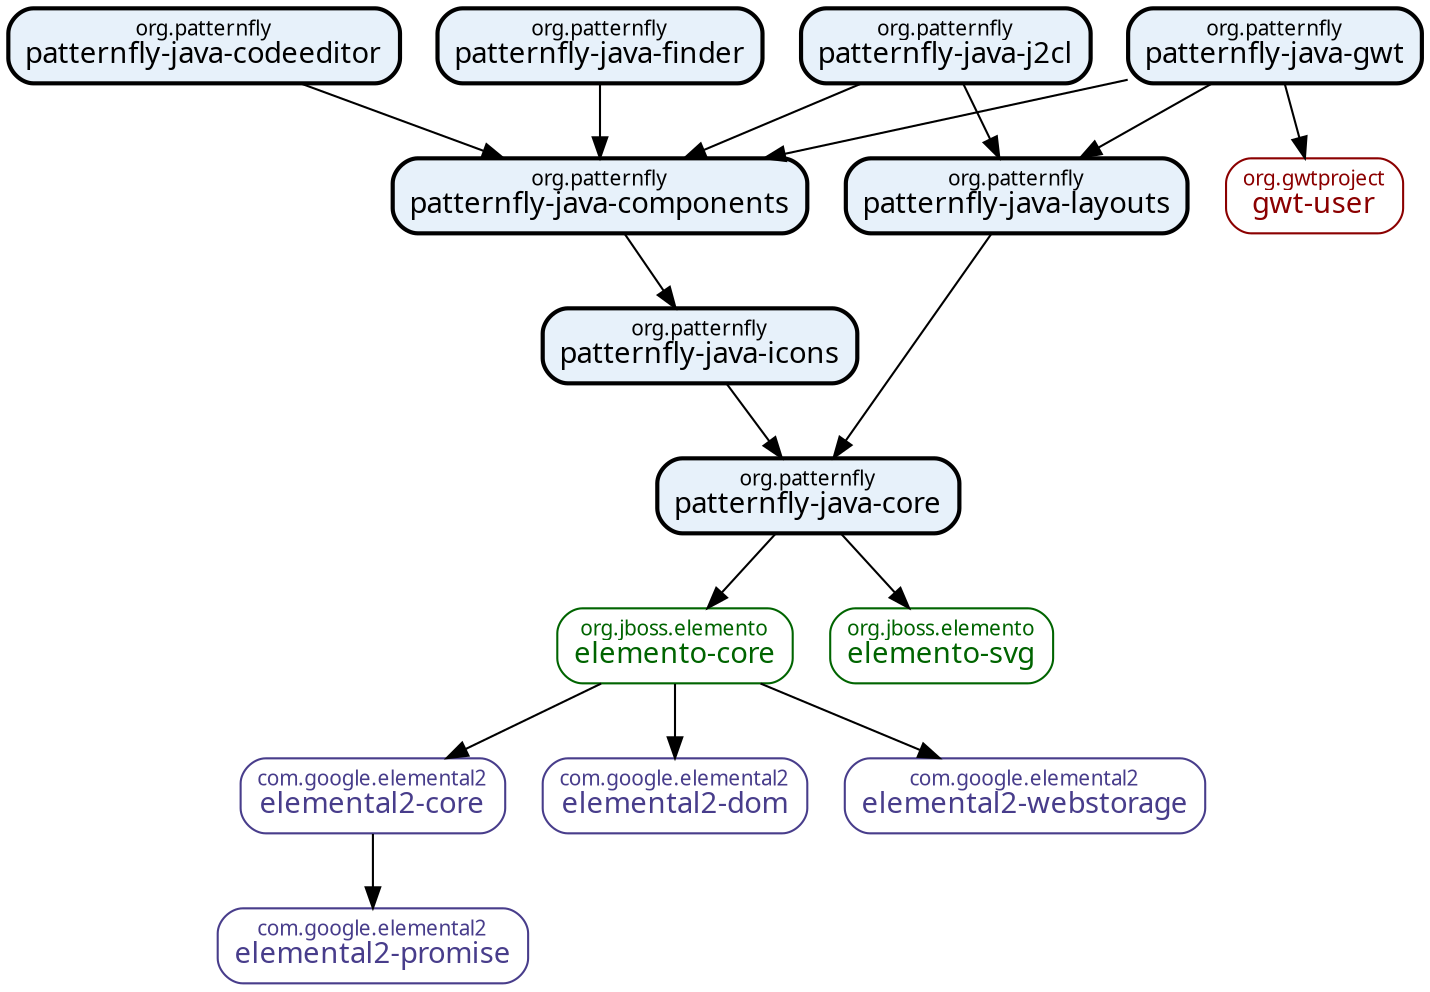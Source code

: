 digraph "patternfly-java-parent" {
  graph [rankdir="TB"]
  node [shape="box",style="rounded",fontname="Helvetica",fontsize="14"]
  edge [fontsize="10",fontname="Helvetica"]

  // Node Definitions:
  "com.google.elemental2:elemental2-core:compile"[shape="box",style="rounded",color="darkslateblue",fontname="Red Hat Display",fontsize="14",fontcolor="darkslateblue",label=<<font point-size="10">com.google.elemental2</font><br/>elemental2-core>]
  "com.google.elemental2:elemental2-promise:compile"[shape="box",style="rounded",color="darkslateblue",fontname="Red Hat Display",fontsize="14",fontcolor="darkslateblue",label=<<font point-size="10">com.google.elemental2</font><br/>elemental2-promise>]
  "org.jboss.elemento:elemento-core:compile"[shape="box",style="rounded",color="darkgreen",fontname="Red Hat Display",fontsize="14",fontcolor="darkgreen",label=<<font point-size="10">org.jboss.elemento</font><br/>elemento-core>]
  "com.google.elemental2:elemental2-dom:compile"[shape="box",style="rounded",color="darkslateblue",fontname="Red Hat Display",fontsize="14",fontcolor="darkslateblue",label=<<font point-size="10">com.google.elemental2</font><br/>elemental2-dom>]
  "com.google.elemental2:elemental2-webstorage:compile"[shape="box",style="rounded",color="darkslateblue",fontname="Red Hat Display",fontsize="14",fontcolor="darkslateblue",label=<<font point-size="10">com.google.elemental2</font><br/>elemental2-webstorage>]
  "org.patternfly:patternfly-java-core:compile"[shape="box",style="filled,bold,rounded",fillcolor="#E7F1FA",fontname="Red Hat Display",fontsize="14",label=<<font point-size="10">org.patternfly</font><br/>patternfly-java-core>]
  "org.jboss.elemento:elemento-svg:compile"[shape="box",style="rounded",color="darkgreen",fontname="Red Hat Display",fontsize="14",fontcolor="darkgreen",label=<<font point-size="10">org.jboss.elemento</font><br/>elemento-svg>]
  "org.patternfly:patternfly-java-icons:compile"[shape="box",style="filled,bold,rounded",fillcolor="#E7F1FA",fontname="Red Hat Display",fontsize="14",label=<<font point-size="10">org.patternfly</font><br/>patternfly-java-icons>]
  "org.patternfly:patternfly-java-components:compile"[shape="box",style="filled,bold,rounded",fillcolor="#E7F1FA",fontname="Red Hat Display",fontsize="14",label=<<font point-size="10">org.patternfly</font><br/>patternfly-java-components>]
  "org.patternfly:patternfly-java-codeeditor:compile"[shape="box",style="filled,bold,rounded",fillcolor="#E7F1FA",fontname="Red Hat Display",fontsize="14",label=<<font point-size="10">org.patternfly</font><br/>patternfly-java-codeeditor>]
  "org.patternfly:patternfly-java-finder:compile"[shape="box",style="filled,bold,rounded",fillcolor="#E7F1FA",fontname="Red Hat Display",fontsize="14",label=<<font point-size="10">org.patternfly</font><br/>patternfly-java-finder>]
  "org.patternfly:patternfly-java-layouts:compile"[shape="box",style="filled,bold,rounded",fillcolor="#E7F1FA",fontname="Red Hat Display",fontsize="14",label=<<font point-size="10">org.patternfly</font><br/>patternfly-java-layouts>]
  "org.patternfly:patternfly-java-gwt:compile"[shape="box",style="filled,bold,rounded",fillcolor="#E7F1FA",fontname="Red Hat Display",fontsize="14",label=<<font point-size="10">org.patternfly</font><br/>patternfly-java-gwt>]
  "org.gwtproject:gwt-user:compile"[shape="box",style="rounded",color="darkred",fontname="Red Hat Display",fontsize="14",fontcolor="darkred",label=<<font point-size="10">org.gwtproject</font><br/>gwt-user>]
  "org.patternfly:patternfly-java-j2cl:compile"[shape="box",style="filled,bold,rounded",fillcolor="#E7F1FA",fontname="Red Hat Display",fontsize="14",label=<<font point-size="10">org.patternfly</font><br/>patternfly-java-j2cl>]

  // Edge Definitions:
  "com.google.elemental2:elemental2-core:compile" -> "com.google.elemental2:elemental2-promise:compile"
  "org.jboss.elemento:elemento-core:compile" -> "com.google.elemental2:elemental2-core:compile"
  "org.jboss.elemento:elemento-core:compile" -> "com.google.elemental2:elemental2-dom:compile"
  "org.jboss.elemento:elemento-core:compile" -> "com.google.elemental2:elemental2-webstorage:compile"
  "org.patternfly:patternfly-java-core:compile" -> "org.jboss.elemento:elemento-core:compile"
  "org.patternfly:patternfly-java-core:compile" -> "org.jboss.elemento:elemento-svg:compile"
  "org.patternfly:patternfly-java-icons:compile" -> "org.patternfly:patternfly-java-core:compile"
  "org.patternfly:patternfly-java-components:compile" -> "org.patternfly:patternfly-java-icons:compile"
  "org.patternfly:patternfly-java-codeeditor:compile" -> "org.patternfly:patternfly-java-components:compile"
  "org.patternfly:patternfly-java-finder:compile" -> "org.patternfly:patternfly-java-components:compile"
  "org.patternfly:patternfly-java-layouts:compile" -> "org.patternfly:patternfly-java-core:compile"
  "org.patternfly:patternfly-java-gwt:compile" -> "org.patternfly:patternfly-java-components:compile"
  "org.patternfly:patternfly-java-gwt:compile" -> "org.patternfly:patternfly-java-layouts:compile"
  "org.patternfly:patternfly-java-gwt:compile" -> "org.gwtproject:gwt-user:compile"
  "org.patternfly:patternfly-java-j2cl:compile" -> "org.patternfly:patternfly-java-components:compile"
  "org.patternfly:patternfly-java-j2cl:compile" -> "org.patternfly:patternfly-java-layouts:compile"
}